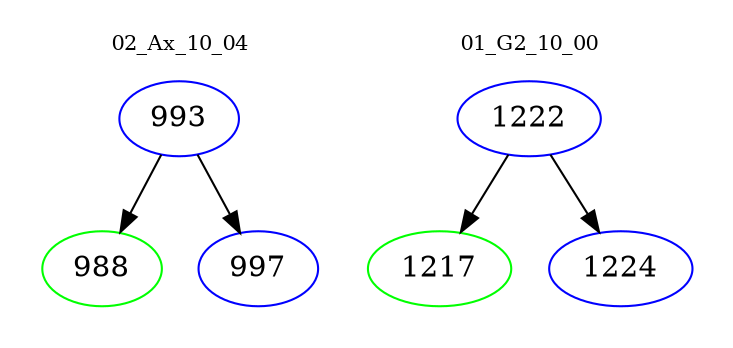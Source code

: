 digraph{
subgraph cluster_0 {
color = white
label = "02_Ax_10_04";
fontsize=10;
T0_993 [label="993", color="blue"]
T0_993 -> T0_988 [color="black"]
T0_988 [label="988", color="green"]
T0_993 -> T0_997 [color="black"]
T0_997 [label="997", color="blue"]
}
subgraph cluster_1 {
color = white
label = "01_G2_10_00";
fontsize=10;
T1_1222 [label="1222", color="blue"]
T1_1222 -> T1_1217 [color="black"]
T1_1217 [label="1217", color="green"]
T1_1222 -> T1_1224 [color="black"]
T1_1224 [label="1224", color="blue"]
}
}
